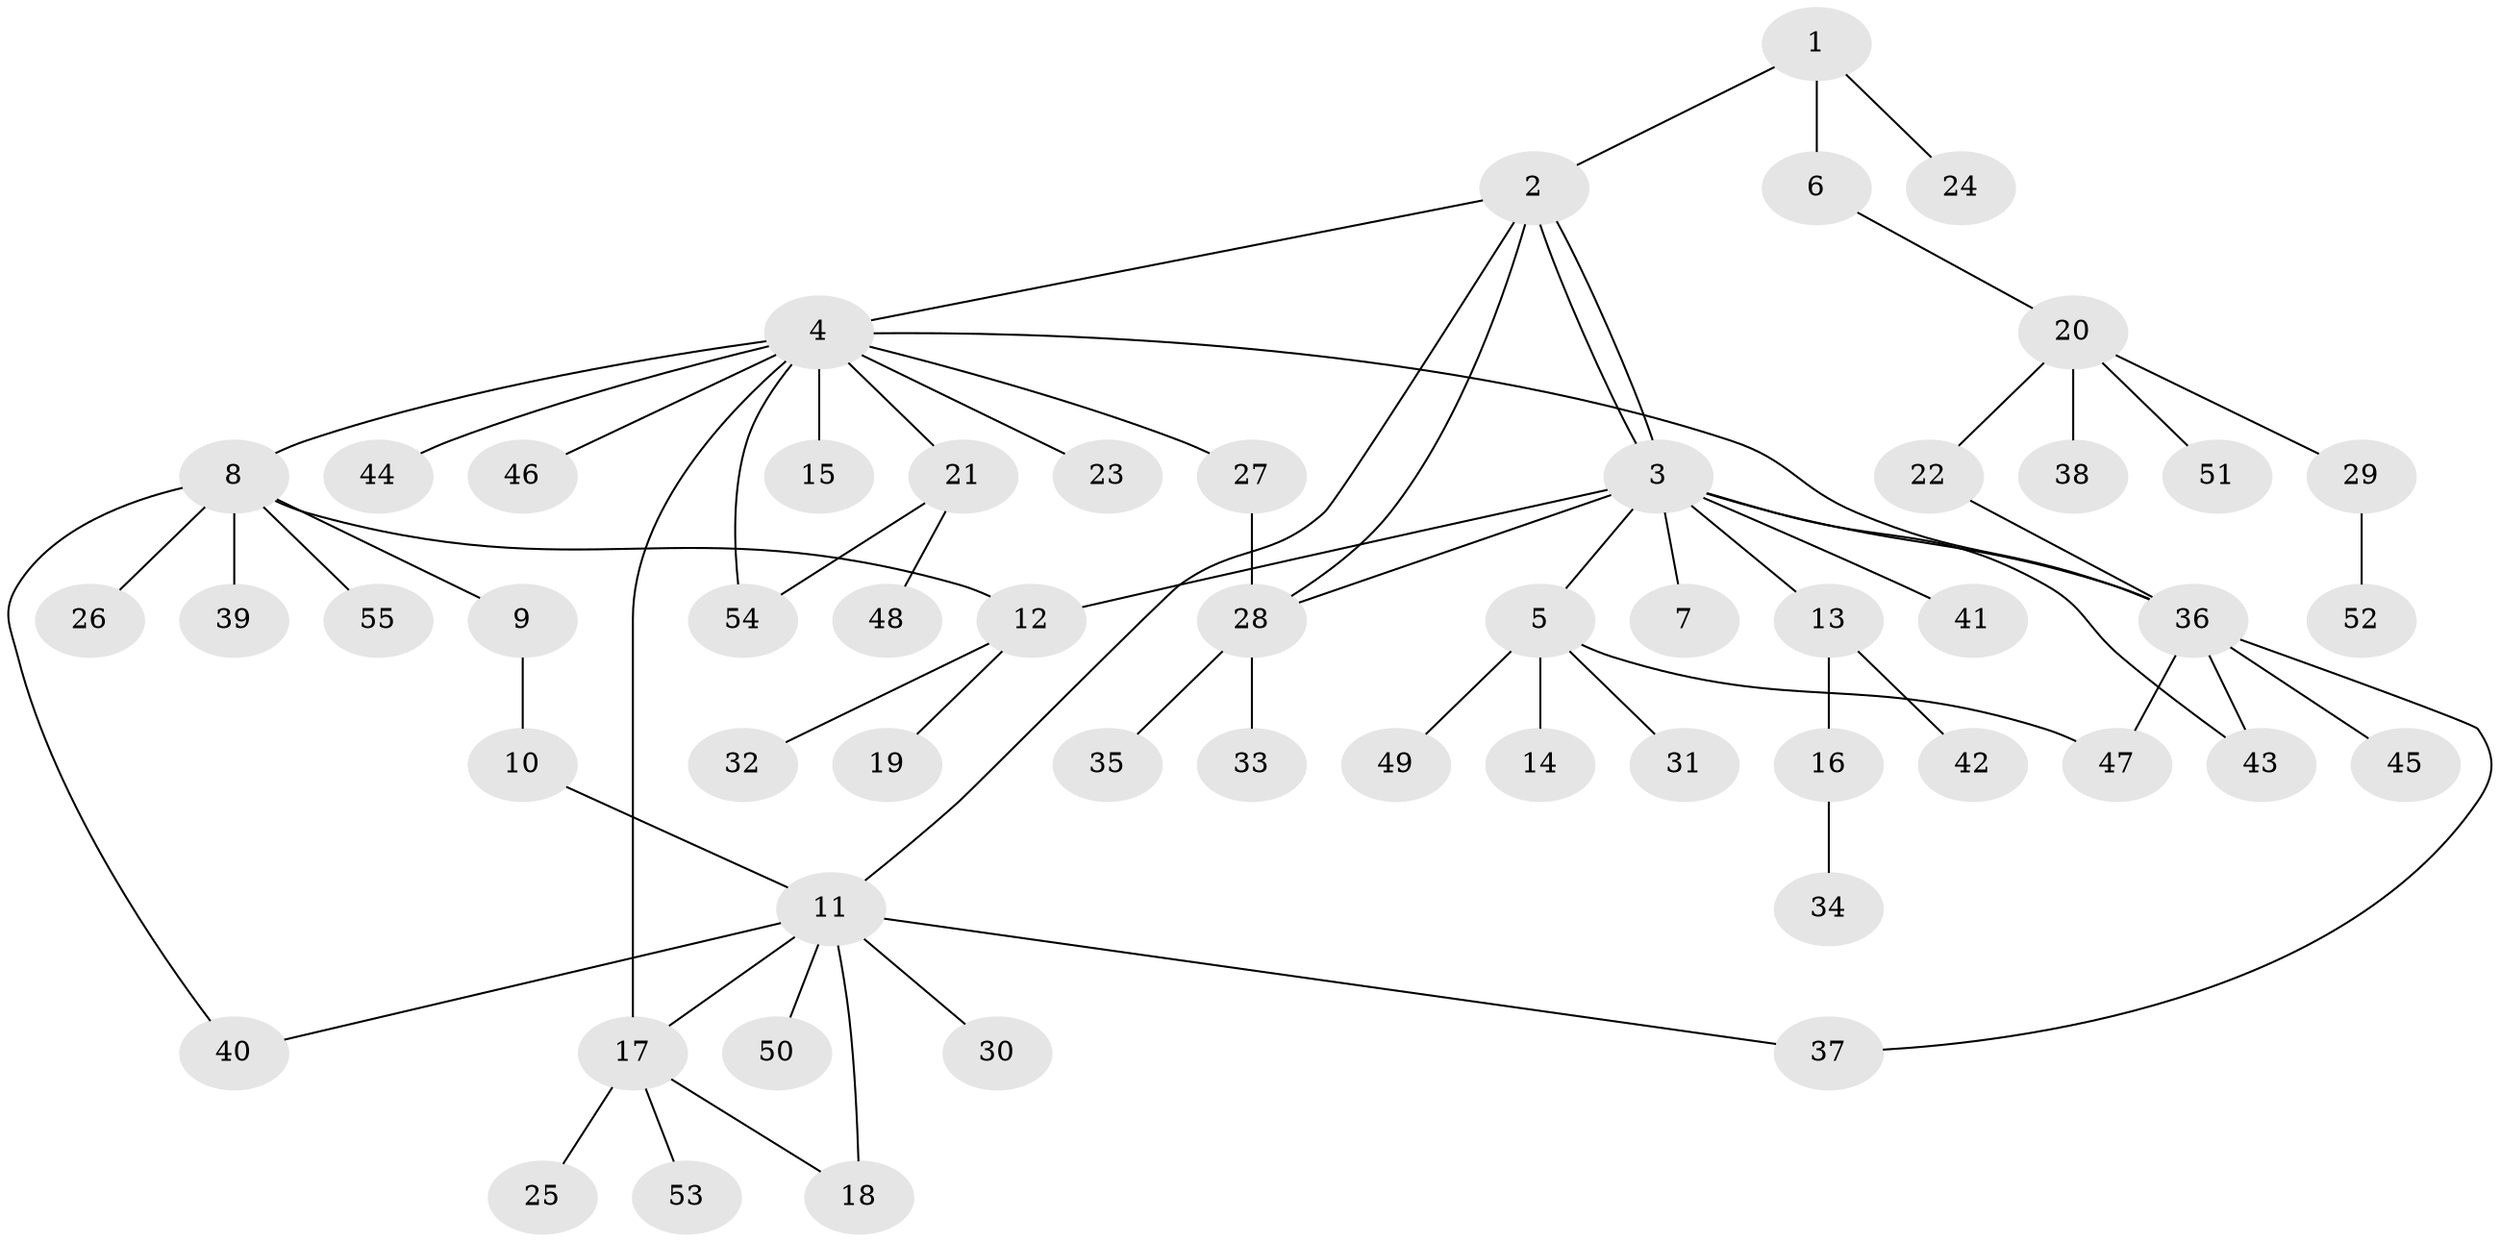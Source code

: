 // coarse degree distribution, {2: 0.21951219512195122, 13: 0.024390243902439025, 9: 0.04878048780487805, 4: 0.07317073170731707, 6: 0.024390243902439025, 3: 0.04878048780487805, 1: 0.5365853658536586, 7: 0.024390243902439025}
// Generated by graph-tools (version 1.1) at 2025/41/03/06/25 10:41:50]
// undirected, 55 vertices, 68 edges
graph export_dot {
graph [start="1"]
  node [color=gray90,style=filled];
  1;
  2;
  3;
  4;
  5;
  6;
  7;
  8;
  9;
  10;
  11;
  12;
  13;
  14;
  15;
  16;
  17;
  18;
  19;
  20;
  21;
  22;
  23;
  24;
  25;
  26;
  27;
  28;
  29;
  30;
  31;
  32;
  33;
  34;
  35;
  36;
  37;
  38;
  39;
  40;
  41;
  42;
  43;
  44;
  45;
  46;
  47;
  48;
  49;
  50;
  51;
  52;
  53;
  54;
  55;
  1 -- 2;
  1 -- 6;
  1 -- 24;
  2 -- 3;
  2 -- 3;
  2 -- 4;
  2 -- 11;
  2 -- 28;
  3 -- 5;
  3 -- 7;
  3 -- 12;
  3 -- 13;
  3 -- 28;
  3 -- 36;
  3 -- 41;
  3 -- 43;
  4 -- 8;
  4 -- 15;
  4 -- 17;
  4 -- 21;
  4 -- 23;
  4 -- 27;
  4 -- 36;
  4 -- 44;
  4 -- 46;
  4 -- 54;
  5 -- 14;
  5 -- 31;
  5 -- 47;
  5 -- 49;
  6 -- 20;
  8 -- 9;
  8 -- 12;
  8 -- 26;
  8 -- 39;
  8 -- 40;
  8 -- 55;
  9 -- 10;
  10 -- 11;
  11 -- 17;
  11 -- 18;
  11 -- 30;
  11 -- 37;
  11 -- 40;
  11 -- 50;
  12 -- 19;
  12 -- 32;
  13 -- 16;
  13 -- 42;
  16 -- 34;
  17 -- 18;
  17 -- 25;
  17 -- 53;
  20 -- 22;
  20 -- 29;
  20 -- 38;
  20 -- 51;
  21 -- 48;
  21 -- 54;
  22 -- 36;
  27 -- 28;
  28 -- 33;
  28 -- 35;
  29 -- 52;
  36 -- 37;
  36 -- 43;
  36 -- 45;
  36 -- 47;
}
